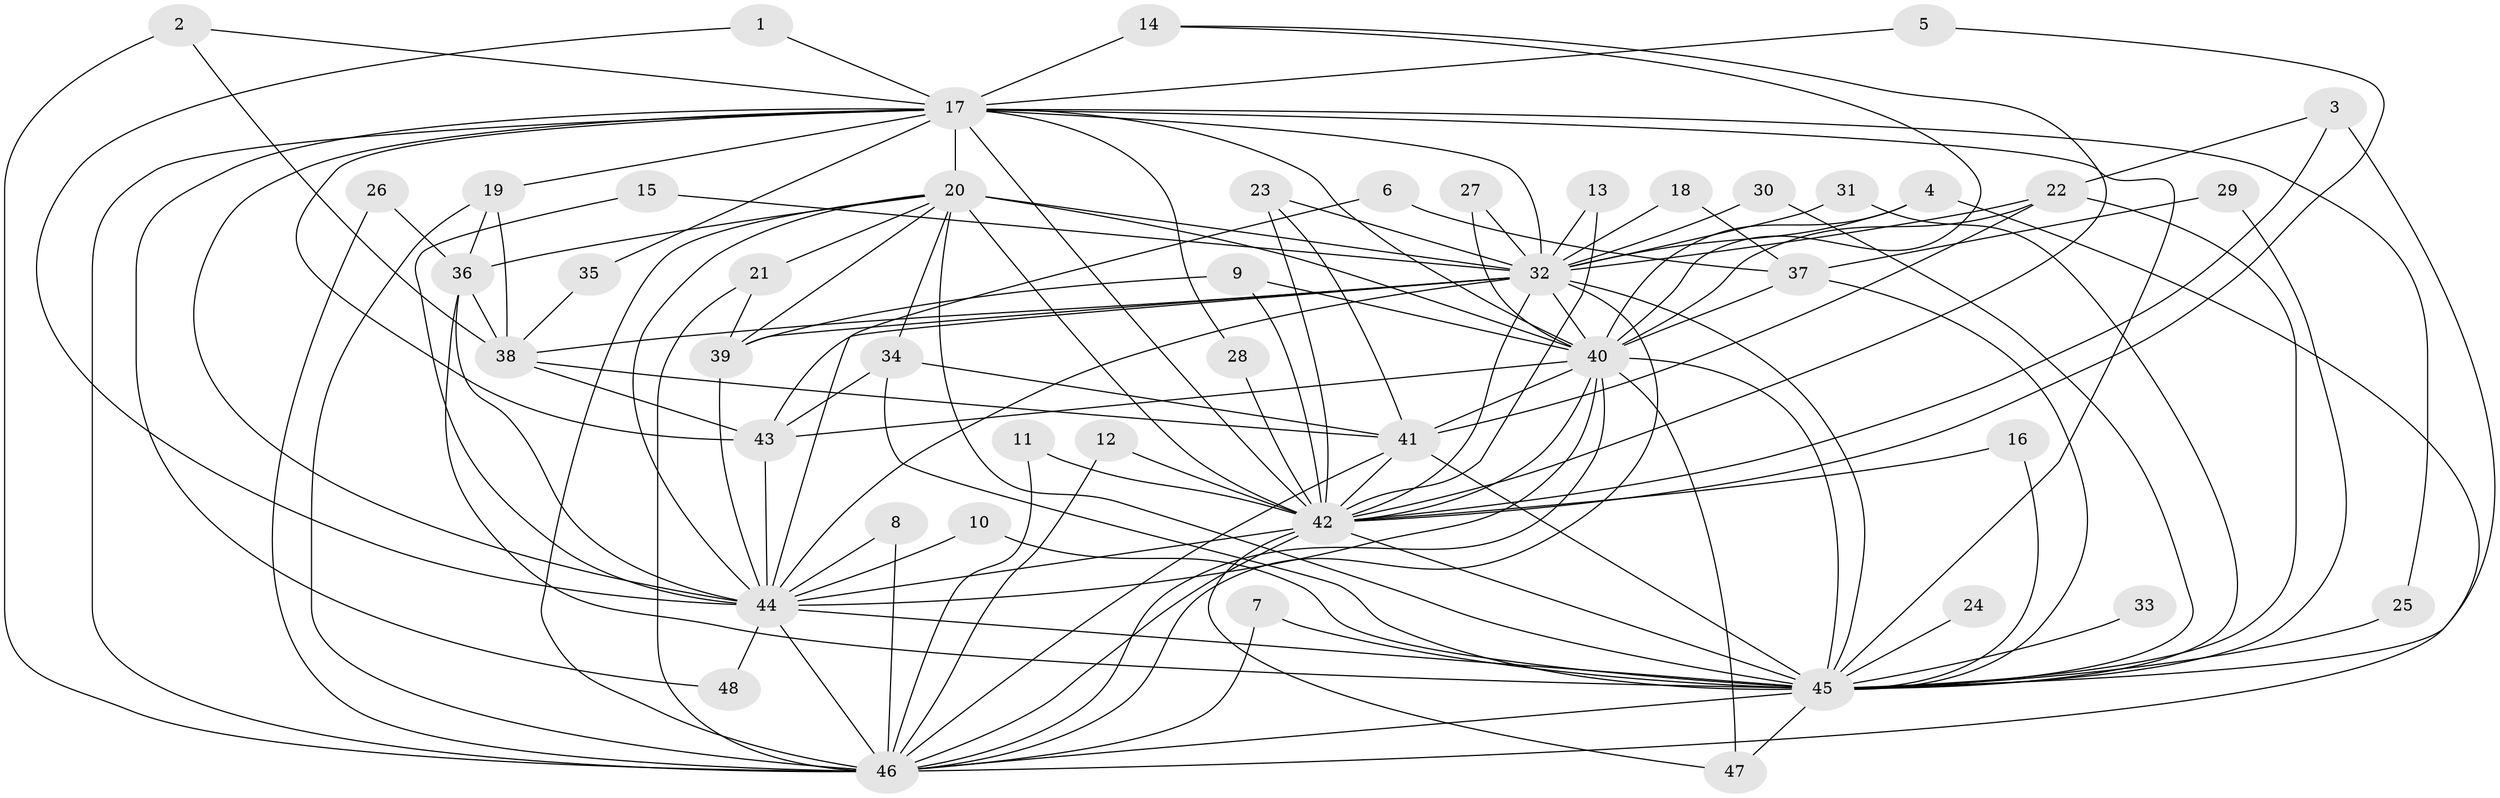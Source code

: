 // original degree distribution, {22: 0.010526315789473684, 19: 0.021052631578947368, 20: 0.031578947368421054, 23: 0.010526315789473684, 17: 0.010526315789473684, 25: 0.010526315789473684, 13: 0.010526315789473684, 2: 0.5263157894736842, 5: 0.021052631578947368, 3: 0.24210526315789474, 4: 0.05263157894736842, 7: 0.010526315789473684, 8: 0.010526315789473684, 6: 0.031578947368421054}
// Generated by graph-tools (version 1.1) at 2025/49/03/09/25 03:49:41]
// undirected, 48 vertices, 128 edges
graph export_dot {
graph [start="1"]
  node [color=gray90,style=filled];
  1;
  2;
  3;
  4;
  5;
  6;
  7;
  8;
  9;
  10;
  11;
  12;
  13;
  14;
  15;
  16;
  17;
  18;
  19;
  20;
  21;
  22;
  23;
  24;
  25;
  26;
  27;
  28;
  29;
  30;
  31;
  32;
  33;
  34;
  35;
  36;
  37;
  38;
  39;
  40;
  41;
  42;
  43;
  44;
  45;
  46;
  47;
  48;
  1 -- 17 [weight=1.0];
  1 -- 44 [weight=1.0];
  2 -- 17 [weight=1.0];
  2 -- 38 [weight=1.0];
  2 -- 46 [weight=1.0];
  3 -- 22 [weight=1.0];
  3 -- 42 [weight=1.0];
  3 -- 45 [weight=1.0];
  4 -- 32 [weight=1.0];
  4 -- 40 [weight=1.0];
  4 -- 46 [weight=1.0];
  5 -- 17 [weight=1.0];
  5 -- 42 [weight=1.0];
  6 -- 37 [weight=1.0];
  6 -- 44 [weight=1.0];
  7 -- 45 [weight=1.0];
  7 -- 46 [weight=1.0];
  8 -- 44 [weight=1.0];
  8 -- 46 [weight=1.0];
  9 -- 39 [weight=1.0];
  9 -- 40 [weight=1.0];
  9 -- 42 [weight=1.0];
  10 -- 44 [weight=1.0];
  10 -- 45 [weight=1.0];
  11 -- 42 [weight=1.0];
  11 -- 46 [weight=1.0];
  12 -- 42 [weight=1.0];
  12 -- 46 [weight=1.0];
  13 -- 32 [weight=1.0];
  13 -- 42 [weight=1.0];
  14 -- 17 [weight=2.0];
  14 -- 40 [weight=1.0];
  14 -- 42 [weight=1.0];
  15 -- 32 [weight=1.0];
  15 -- 44 [weight=1.0];
  16 -- 42 [weight=1.0];
  16 -- 45 [weight=1.0];
  17 -- 19 [weight=1.0];
  17 -- 20 [weight=3.0];
  17 -- 25 [weight=1.0];
  17 -- 28 [weight=1.0];
  17 -- 32 [weight=2.0];
  17 -- 35 [weight=1.0];
  17 -- 40 [weight=1.0];
  17 -- 42 [weight=1.0];
  17 -- 43 [weight=1.0];
  17 -- 44 [weight=1.0];
  17 -- 45 [weight=2.0];
  17 -- 46 [weight=2.0];
  17 -- 48 [weight=1.0];
  18 -- 32 [weight=1.0];
  18 -- 37 [weight=1.0];
  19 -- 36 [weight=1.0];
  19 -- 38 [weight=1.0];
  19 -- 46 [weight=1.0];
  20 -- 21 [weight=1.0];
  20 -- 32 [weight=2.0];
  20 -- 34 [weight=1.0];
  20 -- 36 [weight=1.0];
  20 -- 39 [weight=1.0];
  20 -- 40 [weight=2.0];
  20 -- 42 [weight=2.0];
  20 -- 44 [weight=2.0];
  20 -- 45 [weight=5.0];
  20 -- 46 [weight=4.0];
  21 -- 39 [weight=1.0];
  21 -- 46 [weight=1.0];
  22 -- 32 [weight=1.0];
  22 -- 40 [weight=1.0];
  22 -- 41 [weight=1.0];
  22 -- 45 [weight=1.0];
  23 -- 32 [weight=1.0];
  23 -- 41 [weight=1.0];
  23 -- 42 [weight=1.0];
  24 -- 45 [weight=1.0];
  25 -- 45 [weight=2.0];
  26 -- 36 [weight=1.0];
  26 -- 46 [weight=1.0];
  27 -- 32 [weight=1.0];
  27 -- 40 [weight=1.0];
  28 -- 42 [weight=1.0];
  29 -- 37 [weight=1.0];
  29 -- 45 [weight=3.0];
  30 -- 32 [weight=1.0];
  30 -- 45 [weight=1.0];
  31 -- 32 [weight=1.0];
  31 -- 45 [weight=2.0];
  32 -- 38 [weight=1.0];
  32 -- 39 [weight=2.0];
  32 -- 40 [weight=1.0];
  32 -- 42 [weight=1.0];
  32 -- 43 [weight=1.0];
  32 -- 44 [weight=1.0];
  32 -- 45 [weight=2.0];
  32 -- 46 [weight=1.0];
  33 -- 45 [weight=2.0];
  34 -- 41 [weight=1.0];
  34 -- 43 [weight=1.0];
  34 -- 45 [weight=1.0];
  35 -- 38 [weight=1.0];
  36 -- 38 [weight=1.0];
  36 -- 44 [weight=1.0];
  36 -- 45 [weight=1.0];
  37 -- 40 [weight=1.0];
  37 -- 45 [weight=1.0];
  38 -- 41 [weight=1.0];
  38 -- 43 [weight=1.0];
  39 -- 44 [weight=1.0];
  40 -- 41 [weight=1.0];
  40 -- 42 [weight=1.0];
  40 -- 43 [weight=1.0];
  40 -- 44 [weight=1.0];
  40 -- 45 [weight=3.0];
  40 -- 46 [weight=1.0];
  40 -- 47 [weight=2.0];
  41 -- 42 [weight=1.0];
  41 -- 45 [weight=2.0];
  41 -- 46 [weight=1.0];
  42 -- 44 [weight=1.0];
  42 -- 45 [weight=2.0];
  42 -- 46 [weight=2.0];
  42 -- 47 [weight=1.0];
  43 -- 44 [weight=1.0];
  44 -- 45 [weight=2.0];
  44 -- 46 [weight=1.0];
  44 -- 48 [weight=1.0];
  45 -- 46 [weight=2.0];
  45 -- 47 [weight=1.0];
}
